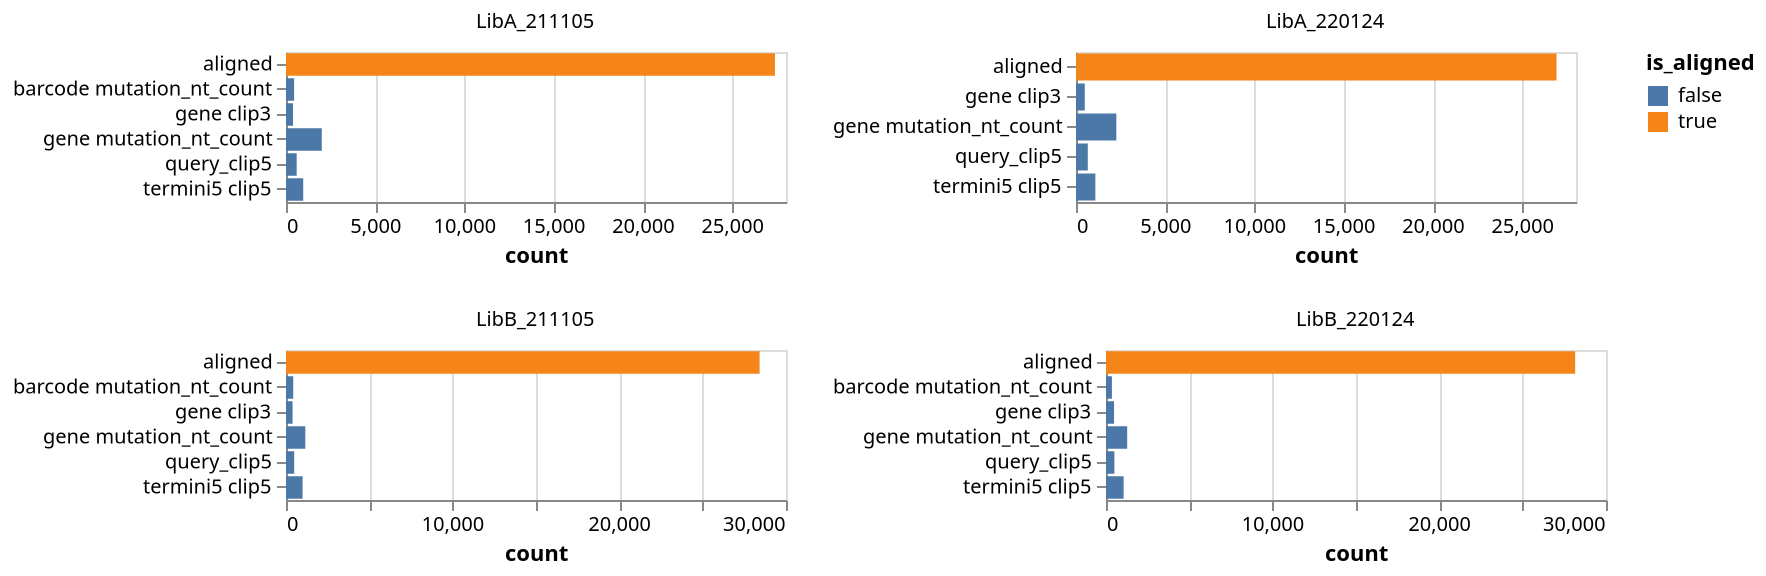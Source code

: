 {
  "config": {
    "view": {
      "continuousWidth": 300,
      "continuousHeight": 300
    }
  },
  "data": {
    "name": "data-a963d092880d12a6f6f0af53c23fb0c8"
  },
  "mark": {
    "type": "bar"
  },
  "encoding": {
    "color": {
      "field": "is_aligned",
      "type": "nominal"
    },
    "facet": {
      "columns": 2,
      "field": "pacbioRun",
      "title": null,
      "type": "nominal"
    },
    "tooltip": [
      {
        "field": "pacbioRun",
        "type": "nominal"
      },
      {
        "field": "filter_reason",
        "type": "nominal"
      },
      {
        "field": "count",
        "type": "quantitative"
      },
      {
        "field": "total_counts",
        "type": "quantitative"
      },
      {
        "field": "frac_counts",
        "type": "quantitative"
      }
    ],
    "x": {
      "field": "count",
      "type": "quantitative"
    },
    "y": {
      "axis": {
        "title": null
      },
      "field": "filter_reason",
      "type": "nominal"
    }
  },
  "height": 75,
  "resolve": {
    "scale": {
      "x": "independent",
      "y": "independent"
    }
  },
  "transform": [
    {
      "filter": "(datum.frac_counts > 0.01)"
    },
    {
      "calculate": "(datum.filter_reason === 'aligned')",
      "as": "is_aligned"
    }
  ],
  "width": 250,
  "$schema": "https://vega.github.io/schema/vega-lite/v5.json",
  "datasets": {
    "data-a963d092880d12a6f6f0af53c23fb0c8": [
      {
        "pacbioRun": "LibA_211105",
        "filter_reason": "barcode clip3",
        "count": 18,
        "total_counts": 32645,
        "frac_counts": 0.0005513861234492265
      },
      {
        "pacbioRun": "LibA_211105",
        "filter_reason": "barcode mutation_nt_count",
        "count": 453,
        "total_counts": 32645,
        "frac_counts": 0.0138765507734722
      },
      {
        "pacbioRun": "LibA_211105",
        "filter_reason": "gene clip3",
        "count": 392,
        "total_counts": 32645,
        "frac_counts": 0.0120079644662276
      },
      {
        "pacbioRun": "LibA_211105",
        "filter_reason": "gene mutation_nt_count",
        "count": 2003,
        "total_counts": 32645,
        "frac_counts": 0.06135702251493337
      },
      {
        "pacbioRun": "LibA_211105",
        "filter_reason": "query_clip3",
        "count": 174,
        "total_counts": 32645,
        "frac_counts": 0.00533006586000919
      },
      {
        "pacbioRun": "LibA_211105",
        "filter_reason": "query_clip5",
        "count": 598,
        "total_counts": 32645,
        "frac_counts": 0.018318272323479858
      },
      {
        "pacbioRun": "LibA_211105",
        "filter_reason": "termini3 clip3",
        "count": 144,
        "total_counts": 32645,
        "frac_counts": 0.004411088987593812
      },
      {
        "pacbioRun": "LibA_211105",
        "filter_reason": "termini3 mutation_nt_count",
        "count": 177,
        "total_counts": 32645,
        "frac_counts": 0.0054219635472507275
      },
      {
        "pacbioRun": "LibA_211105",
        "filter_reason": "termini5 clip5",
        "count": 965,
        "total_counts": 32645,
        "frac_counts": 0.02956042272936131
      },
      {
        "pacbioRun": "LibA_211105",
        "filter_reason": "termini5 mutation_nt_count",
        "count": 187,
        "total_counts": 32645,
        "frac_counts": 0.005728289171389187
      },
      {
        "pacbioRun": "LibA_211105",
        "filter_reason": "variant_tag3 mutation_nt_count",
        "count": 103,
        "total_counts": 32645,
        "frac_counts": 0.0031551539286261295
      },
      {
        "pacbioRun": "LibA_211105",
        "filter_reason": "variant_tag5 mutation_nt_count",
        "count": 49,
        "total_counts": 32645,
        "frac_counts": 0.00150099555827845
      },
      {
        "pacbioRun": "LibA_220124",
        "filter_reason": "barcode clip3",
        "count": 28,
        "total_counts": 32559,
        "frac_counts": 0.0008599772720292392
      },
      {
        "pacbioRun": "LibA_220124",
        "filter_reason": "barcode mutation_nt_count",
        "count": 320,
        "total_counts": 32559,
        "frac_counts": 0.009828311680334163
      },
      {
        "pacbioRun": "LibA_220124",
        "filter_reason": "gene clip3",
        "count": 491,
        "total_counts": 32559,
        "frac_counts": 0.01508031573451273
      },
      {
        "pacbioRun": "LibA_220124",
        "filter_reason": "gene mutation_nt_count",
        "count": 2259,
        "total_counts": 32559,
        "frac_counts": 0.06938173776835897
      },
      {
        "pacbioRun": "LibA_220124",
        "filter_reason": "query_clip3",
        "count": 247,
        "total_counts": 32559,
        "frac_counts": 0.007586228078257932
      },
      {
        "pacbioRun": "LibA_220124",
        "filter_reason": "query_clip5",
        "count": 660,
        "total_counts": 32559,
        "frac_counts": 0.02027089284068921
      },
      {
        "pacbioRun": "LibA_220124",
        "filter_reason": "termini3 clip3",
        "count": 124,
        "total_counts": 32559,
        "frac_counts": 0.003808470776129488
      },
      {
        "pacbioRun": "LibA_220124",
        "filter_reason": "termini3 mutation_nt_count",
        "count": 153,
        "total_counts": 32559,
        "frac_counts": 0.0046991615221597715
      },
      {
        "pacbioRun": "LibA_220124",
        "filter_reason": "termini5 clip5",
        "count": 1084,
        "total_counts": 32559,
        "frac_counts": 0.03329340581713198
      },
      {
        "pacbioRun": "LibA_220124",
        "filter_reason": "termini5 mutation_nt_count",
        "count": 180,
        "total_counts": 32559,
        "frac_counts": 0.005528425320187966
      },
      {
        "pacbioRun": "LibA_220124",
        "filter_reason": "variant_tag3 mutation_nt_count",
        "count": 69,
        "total_counts": 32559,
        "frac_counts": 0.002119229706072054
      },
      {
        "pacbioRun": "LibA_220124",
        "filter_reason": "variant_tag5 mutation_nt_count",
        "count": 34,
        "total_counts": 32559,
        "frac_counts": 0.0010442581160355047
      },
      {
        "pacbioRun": "LibB_211105",
        "filter_reason": "barcode clip3",
        "count": 39,
        "total_counts": 32749,
        "frac_counts": 0.001190876057284192
      },
      {
        "pacbioRun": "LibB_211105",
        "filter_reason": "barcode mutation_nt_count",
        "count": 434,
        "total_counts": 32749,
        "frac_counts": 0.013252313047726649
      },
      {
        "pacbioRun": "LibB_211105",
        "filter_reason": "gene clip3",
        "count": 394,
        "total_counts": 32749,
        "frac_counts": 0.012030901706922349
      },
      {
        "pacbioRun": "LibB_211105",
        "filter_reason": "gene mutation_nt_count",
        "count": 1158,
        "total_counts": 32749,
        "frac_counts": 0.035359858316284465
      },
      {
        "pacbioRun": "LibB_211105",
        "filter_reason": "query_clip3",
        "count": 190,
        "total_counts": 32749,
        "frac_counts": 0.005801703868820422
      },
      {
        "pacbioRun": "LibB_211105",
        "filter_reason": "query_clip5",
        "count": 492,
        "total_counts": 32749,
        "frac_counts": 0.015023359491892882
      },
      {
        "pacbioRun": "LibB_211105",
        "filter_reason": "termini3 clip3",
        "count": 172,
        "total_counts": 32749,
        "frac_counts": 0.005252068765458487
      },
      {
        "pacbioRun": "LibB_211105",
        "filter_reason": "termini3 mutation_nt_count",
        "count": 185,
        "total_counts": 32749,
        "frac_counts": 0.005649027451219884
      },
      {
        "pacbioRun": "LibB_211105",
        "filter_reason": "termini5 clip5",
        "count": 996,
        "total_counts": 32749,
        "frac_counts": 0.030413142386027055
      },
      {
        "pacbioRun": "LibB_211105",
        "filter_reason": "termini5 mutation_nt_count",
        "count": 143,
        "total_counts": 32749,
        "frac_counts": 0.00436654554337537
      },
      {
        "pacbioRun": "LibB_211105",
        "filter_reason": "variant_tag3 mutation_nt_count",
        "count": 87,
        "total_counts": 32749,
        "frac_counts": 0.002656569666249351
      },
      {
        "pacbioRun": "LibB_211105",
        "filter_reason": "variant_tag5 mutation_nt_count",
        "count": 44,
        "total_counts": 32749,
        "frac_counts": 0.0013435524748847292
      },
      {
        "pacbioRun": "LibB_220124",
        "filter_reason": "barcode clip3",
        "count": 30,
        "total_counts": 32669,
        "frac_counts": 0.0009183017539563501
      },
      {
        "pacbioRun": "LibB_220124",
        "filter_reason": "barcode mutation_nt_count",
        "count": 355,
        "total_counts": 32669,
        "frac_counts": 0.010866570755150143
      },
      {
        "pacbioRun": "LibB_220124",
        "filter_reason": "gene clip3",
        "count": 482,
        "total_counts": 32669,
        "frac_counts": 0.014754048180232024
      },
      {
        "pacbioRun": "LibB_220124",
        "filter_reason": "gene mutation_nt_count",
        "count": 1271,
        "total_counts": 32669,
        "frac_counts": 0.03890538430928403
      },
      {
        "pacbioRun": "LibB_220124",
        "filter_reason": "query_clip3",
        "count": 201,
        "total_counts": 32669,
        "frac_counts": 0.006152621751507545
      },
      {
        "pacbioRun": "LibB_220124",
        "filter_reason": "query_clip5",
        "count": 503,
        "total_counts": 32669,
        "frac_counts": 0.01539685940800147
      },
      {
        "pacbioRun": "LibB_220124",
        "filter_reason": "termini3 clip3",
        "count": 153,
        "total_counts": 32669,
        "frac_counts": 0.004683338945177386
      },
      {
        "pacbioRun": "LibB_220124",
        "filter_reason": "termini3 mutation_nt_count",
        "count": 170,
        "total_counts": 32669,
        "frac_counts": 0.005203709939085983
      },
      {
        "pacbioRun": "LibB_220124",
        "filter_reason": "termini5 clip5",
        "count": 1057,
        "total_counts": 32669,
        "frac_counts": 0.03235483179772873
      },
      {
        "pacbioRun": "LibB_220124",
        "filter_reason": "termini5 mutation_nt_count",
        "count": 182,
        "total_counts": 32669,
        "frac_counts": 0.005571030640668524
      },
      {
        "pacbioRun": "LibB_220124",
        "filter_reason": "variant_tag3 mutation_nt_count",
        "count": 73,
        "total_counts": 32669,
        "frac_counts": 0.002234534267960452
      },
      {
        "pacbioRun": "LibB_220124",
        "filter_reason": "variant_tag5 mutation_nt_count",
        "count": 42,
        "total_counts": 32669,
        "frac_counts": 0.0012856224555388902
      },
      {
        "pacbioRun": "LibA_211105",
        "filter_reason": "aligned",
        "count": 27382,
        "total_counts": 32645,
        "frac_counts": 0.8387808240159289
      },
      {
        "pacbioRun": "LibA_220124",
        "filter_reason": "aligned",
        "count": 26910,
        "total_counts": 32559,
        "frac_counts": 0.826499585368101
      },
      {
        "pacbioRun": "LibB_211105",
        "filter_reason": "aligned",
        "count": 28415,
        "total_counts": 32749,
        "frac_counts": 0.8676600812238542
      },
      {
        "pacbioRun": "LibB_220124",
        "filter_reason": "aligned",
        "count": 28150,
        "total_counts": 32669,
        "frac_counts": 0.8616731457957084
      }
    ]
  }
}